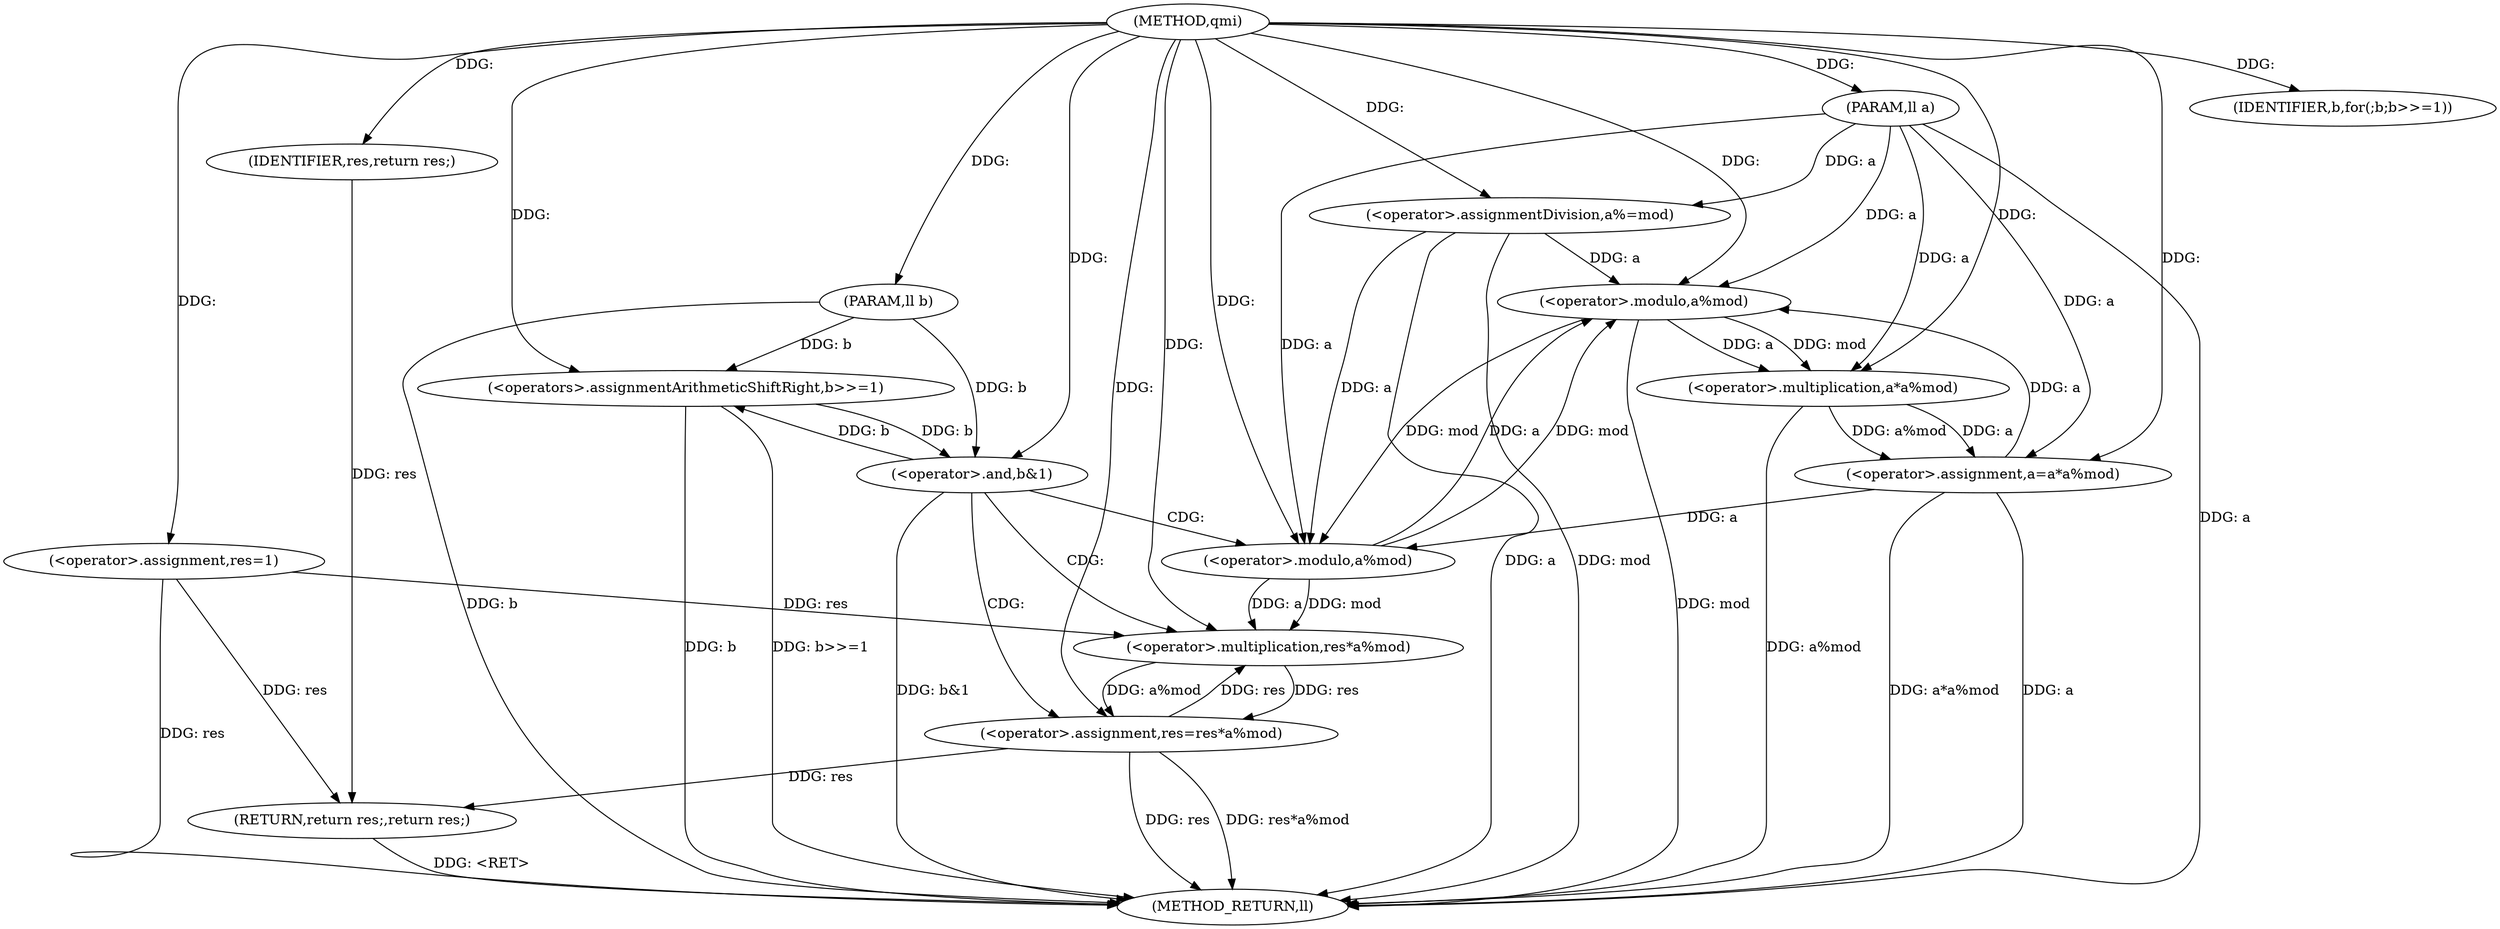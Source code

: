 digraph "qmi" {  
"1000520" [label = "(METHOD,qmi)" ]
"1000557" [label = "(METHOD_RETURN,ll)" ]
"1000521" [label = "(PARAM,ll a)" ]
"1000522" [label = "(PARAM,ll b)" ]
"1000525" [label = "(<operator>.assignment,res=1)" ]
"1000528" [label = "(<operator>.assignmentDivision,a%=mod)" ]
"1000555" [label = "(RETURN,return res;,return res;)" ]
"1000532" [label = "(IDENTIFIER,b,for(;b;b>>=1))" ]
"1000533" [label = "(<operators>.assignmentArithmeticShiftRight,b>>=1)" ]
"1000556" [label = "(IDENTIFIER,res,return res;)" ]
"1000548" [label = "(<operator>.assignment,a=a*a%mod)" ]
"1000538" [label = "(<operator>.and,b&1)" ]
"1000541" [label = "(<operator>.assignment,res=res*a%mod)" ]
"1000550" [label = "(<operator>.multiplication,a*a%mod)" ]
"1000543" [label = "(<operator>.multiplication,res*a%mod)" ]
"1000552" [label = "(<operator>.modulo,a%mod)" ]
"1000545" [label = "(<operator>.modulo,a%mod)" ]
  "1000555" -> "1000557"  [ label = "DDG: <RET>"] 
  "1000521" -> "1000557"  [ label = "DDG: a"] 
  "1000522" -> "1000557"  [ label = "DDG: b"] 
  "1000525" -> "1000557"  [ label = "DDG: res"] 
  "1000528" -> "1000557"  [ label = "DDG: a"] 
  "1000528" -> "1000557"  [ label = "DDG: mod"] 
  "1000538" -> "1000557"  [ label = "DDG: b&1"] 
  "1000541" -> "1000557"  [ label = "DDG: res"] 
  "1000541" -> "1000557"  [ label = "DDG: res*a%mod"] 
  "1000548" -> "1000557"  [ label = "DDG: a"] 
  "1000552" -> "1000557"  [ label = "DDG: mod"] 
  "1000550" -> "1000557"  [ label = "DDG: a%mod"] 
  "1000548" -> "1000557"  [ label = "DDG: a*a%mod"] 
  "1000533" -> "1000557"  [ label = "DDG: b"] 
  "1000533" -> "1000557"  [ label = "DDG: b>>=1"] 
  "1000520" -> "1000521"  [ label = "DDG: "] 
  "1000520" -> "1000522"  [ label = "DDG: "] 
  "1000520" -> "1000525"  [ label = "DDG: "] 
  "1000520" -> "1000528"  [ label = "DDG: "] 
  "1000556" -> "1000555"  [ label = "DDG: res"] 
  "1000525" -> "1000555"  [ label = "DDG: res"] 
  "1000541" -> "1000555"  [ label = "DDG: res"] 
  "1000521" -> "1000528"  [ label = "DDG: a"] 
  "1000520" -> "1000532"  [ label = "DDG: "] 
  "1000520" -> "1000556"  [ label = "DDG: "] 
  "1000538" -> "1000533"  [ label = "DDG: b"] 
  "1000522" -> "1000533"  [ label = "DDG: b"] 
  "1000520" -> "1000533"  [ label = "DDG: "] 
  "1000550" -> "1000548"  [ label = "DDG: a%mod"] 
  "1000550" -> "1000548"  [ label = "DDG: a"] 
  "1000543" -> "1000541"  [ label = "DDG: a%mod"] 
  "1000543" -> "1000541"  [ label = "DDG: res"] 
  "1000521" -> "1000548"  [ label = "DDG: a"] 
  "1000520" -> "1000548"  [ label = "DDG: "] 
  "1000533" -> "1000538"  [ label = "DDG: b"] 
  "1000522" -> "1000538"  [ label = "DDG: b"] 
  "1000520" -> "1000538"  [ label = "DDG: "] 
  "1000520" -> "1000541"  [ label = "DDG: "] 
  "1000552" -> "1000550"  [ label = "DDG: a"] 
  "1000521" -> "1000550"  [ label = "DDG: a"] 
  "1000520" -> "1000550"  [ label = "DDG: "] 
  "1000552" -> "1000550"  [ label = "DDG: mod"] 
  "1000525" -> "1000543"  [ label = "DDG: res"] 
  "1000541" -> "1000543"  [ label = "DDG: res"] 
  "1000520" -> "1000543"  [ label = "DDG: "] 
  "1000545" -> "1000543"  [ label = "DDG: a"] 
  "1000545" -> "1000543"  [ label = "DDG: mod"] 
  "1000528" -> "1000552"  [ label = "DDG: a"] 
  "1000545" -> "1000552"  [ label = "DDG: a"] 
  "1000548" -> "1000552"  [ label = "DDG: a"] 
  "1000521" -> "1000552"  [ label = "DDG: a"] 
  "1000520" -> "1000552"  [ label = "DDG: "] 
  "1000545" -> "1000552"  [ label = "DDG: mod"] 
  "1000528" -> "1000545"  [ label = "DDG: a"] 
  "1000548" -> "1000545"  [ label = "DDG: a"] 
  "1000521" -> "1000545"  [ label = "DDG: a"] 
  "1000520" -> "1000545"  [ label = "DDG: "] 
  "1000552" -> "1000545"  [ label = "DDG: mod"] 
  "1000538" -> "1000545"  [ label = "CDG: "] 
  "1000538" -> "1000541"  [ label = "CDG: "] 
  "1000538" -> "1000543"  [ label = "CDG: "] 
}
